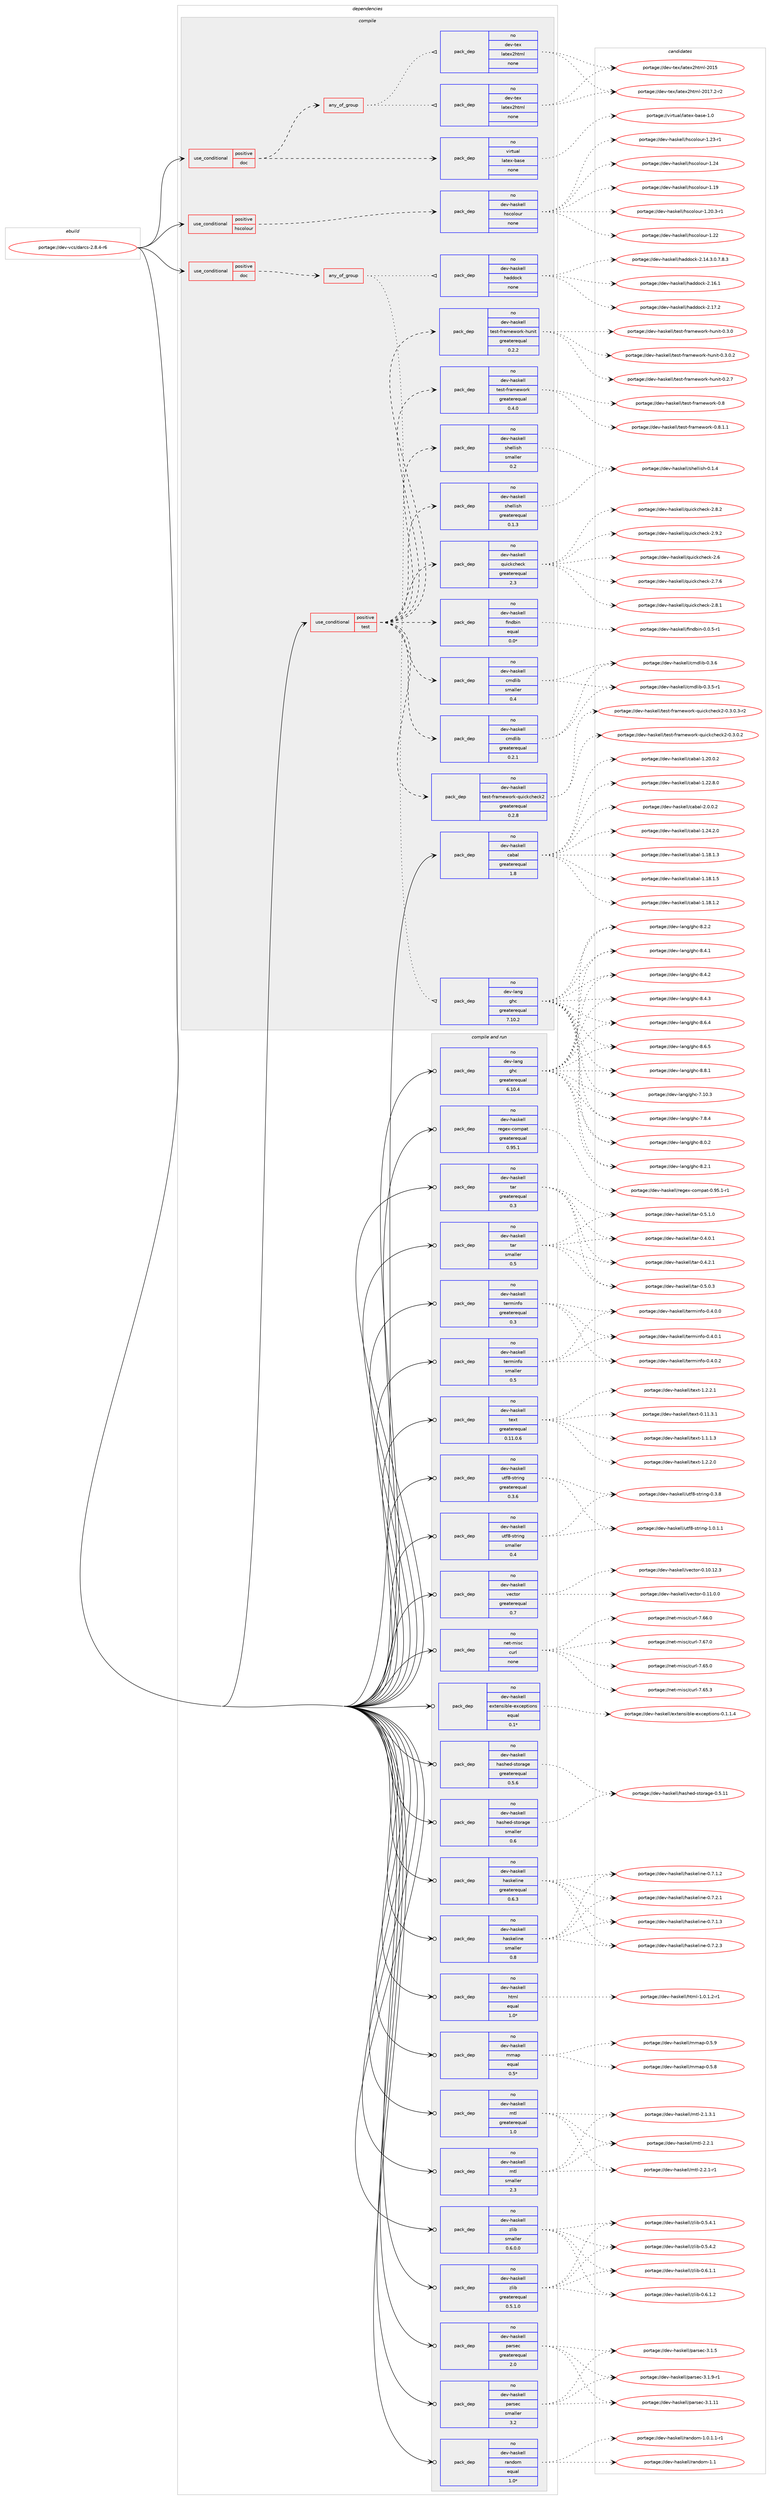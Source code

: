 digraph prolog {

# *************
# Graph options
# *************

newrank=true;
concentrate=true;
compound=true;
graph [rankdir=LR,fontname=Helvetica,fontsize=10,ranksep=1.5];#, ranksep=2.5, nodesep=0.2];
edge  [arrowhead=vee];
node  [fontname=Helvetica,fontsize=10];

# **********
# The ebuild
# **********

subgraph cluster_leftcol {
color=gray;
rank=same;
label=<<i>ebuild</i>>;
id [label="portage://dev-vcs/darcs-2.8.4-r6", color=red, width=4, href="../dev-vcs/darcs-2.8.4-r6.svg"];
}

# ****************
# The dependencies
# ****************

subgraph cluster_midcol {
color=gray;
label=<<i>dependencies</i>>;
subgraph cluster_compile {
fillcolor="#eeeeee";
style=filled;
label=<<i>compile</i>>;
subgraph cond72067 {
dependency266715 [label=<<TABLE BORDER="0" CELLBORDER="1" CELLSPACING="0" CELLPADDING="4"><TR><TD ROWSPAN="3" CELLPADDING="10">use_conditional</TD></TR><TR><TD>positive</TD></TR><TR><TD>doc</TD></TR></TABLE>>, shape=none, color=red];
subgraph any3662 {
dependency266716 [label=<<TABLE BORDER="0" CELLBORDER="1" CELLSPACING="0" CELLPADDING="4"><TR><TD CELLPADDING="10">any_of_group</TD></TR></TABLE>>, shape=none, color=red];subgraph pack190910 {
dependency266717 [label=<<TABLE BORDER="0" CELLBORDER="1" CELLSPACING="0" CELLPADDING="4" WIDTH="220"><TR><TD ROWSPAN="6" CELLPADDING="30">pack_dep</TD></TR><TR><TD WIDTH="110">no</TD></TR><TR><TD>dev-haskell</TD></TR><TR><TD>haddock</TD></TR><TR><TD>none</TD></TR><TR><TD></TD></TR></TABLE>>, shape=none, color=blue];
}
dependency266716:e -> dependency266717:w [weight=20,style="dotted",arrowhead="oinv"];
subgraph pack190911 {
dependency266718 [label=<<TABLE BORDER="0" CELLBORDER="1" CELLSPACING="0" CELLPADDING="4" WIDTH="220"><TR><TD ROWSPAN="6" CELLPADDING="30">pack_dep</TD></TR><TR><TD WIDTH="110">no</TD></TR><TR><TD>dev-lang</TD></TR><TR><TD>ghc</TD></TR><TR><TD>greaterequal</TD></TR><TR><TD>7.10.2</TD></TR></TABLE>>, shape=none, color=blue];
}
dependency266716:e -> dependency266718:w [weight=20,style="dotted",arrowhead="oinv"];
}
dependency266715:e -> dependency266716:w [weight=20,style="dashed",arrowhead="vee"];
}
id:e -> dependency266715:w [weight=20,style="solid",arrowhead="vee"];
subgraph cond72068 {
dependency266719 [label=<<TABLE BORDER="0" CELLBORDER="1" CELLSPACING="0" CELLPADDING="4"><TR><TD ROWSPAN="3" CELLPADDING="10">use_conditional</TD></TR><TR><TD>positive</TD></TR><TR><TD>doc</TD></TR></TABLE>>, shape=none, color=red];
subgraph pack190912 {
dependency266720 [label=<<TABLE BORDER="0" CELLBORDER="1" CELLSPACING="0" CELLPADDING="4" WIDTH="220"><TR><TD ROWSPAN="6" CELLPADDING="30">pack_dep</TD></TR><TR><TD WIDTH="110">no</TD></TR><TR><TD>virtual</TD></TR><TR><TD>latex-base</TD></TR><TR><TD>none</TD></TR><TR><TD></TD></TR></TABLE>>, shape=none, color=blue];
}
dependency266719:e -> dependency266720:w [weight=20,style="dashed",arrowhead="vee"];
subgraph any3663 {
dependency266721 [label=<<TABLE BORDER="0" CELLBORDER="1" CELLSPACING="0" CELLPADDING="4"><TR><TD CELLPADDING="10">any_of_group</TD></TR></TABLE>>, shape=none, color=red];subgraph pack190913 {
dependency266722 [label=<<TABLE BORDER="0" CELLBORDER="1" CELLSPACING="0" CELLPADDING="4" WIDTH="220"><TR><TD ROWSPAN="6" CELLPADDING="30">pack_dep</TD></TR><TR><TD WIDTH="110">no</TD></TR><TR><TD>dev-tex</TD></TR><TR><TD>latex2html</TD></TR><TR><TD>none</TD></TR><TR><TD></TD></TR></TABLE>>, shape=none, color=blue];
}
dependency266721:e -> dependency266722:w [weight=20,style="dotted",arrowhead="oinv"];
subgraph pack190914 {
dependency266723 [label=<<TABLE BORDER="0" CELLBORDER="1" CELLSPACING="0" CELLPADDING="4" WIDTH="220"><TR><TD ROWSPAN="6" CELLPADDING="30">pack_dep</TD></TR><TR><TD WIDTH="110">no</TD></TR><TR><TD>dev-tex</TD></TR><TR><TD>latex2html</TD></TR><TR><TD>none</TD></TR><TR><TD></TD></TR></TABLE>>, shape=none, color=blue];
}
dependency266721:e -> dependency266723:w [weight=20,style="dotted",arrowhead="oinv"];
}
dependency266719:e -> dependency266721:w [weight=20,style="dashed",arrowhead="vee"];
}
id:e -> dependency266719:w [weight=20,style="solid",arrowhead="vee"];
subgraph cond72069 {
dependency266724 [label=<<TABLE BORDER="0" CELLBORDER="1" CELLSPACING="0" CELLPADDING="4"><TR><TD ROWSPAN="3" CELLPADDING="10">use_conditional</TD></TR><TR><TD>positive</TD></TR><TR><TD>hscolour</TD></TR></TABLE>>, shape=none, color=red];
subgraph pack190915 {
dependency266725 [label=<<TABLE BORDER="0" CELLBORDER="1" CELLSPACING="0" CELLPADDING="4" WIDTH="220"><TR><TD ROWSPAN="6" CELLPADDING="30">pack_dep</TD></TR><TR><TD WIDTH="110">no</TD></TR><TR><TD>dev-haskell</TD></TR><TR><TD>hscolour</TD></TR><TR><TD>none</TD></TR><TR><TD></TD></TR></TABLE>>, shape=none, color=blue];
}
dependency266724:e -> dependency266725:w [weight=20,style="dashed",arrowhead="vee"];
}
id:e -> dependency266724:w [weight=20,style="solid",arrowhead="vee"];
subgraph cond72070 {
dependency266726 [label=<<TABLE BORDER="0" CELLBORDER="1" CELLSPACING="0" CELLPADDING="4"><TR><TD ROWSPAN="3" CELLPADDING="10">use_conditional</TD></TR><TR><TD>positive</TD></TR><TR><TD>test</TD></TR></TABLE>>, shape=none, color=red];
subgraph pack190916 {
dependency266727 [label=<<TABLE BORDER="0" CELLBORDER="1" CELLSPACING="0" CELLPADDING="4" WIDTH="220"><TR><TD ROWSPAN="6" CELLPADDING="30">pack_dep</TD></TR><TR><TD WIDTH="110">no</TD></TR><TR><TD>dev-haskell</TD></TR><TR><TD>cmdlib</TD></TR><TR><TD>greaterequal</TD></TR><TR><TD>0.2.1</TD></TR></TABLE>>, shape=none, color=blue];
}
dependency266726:e -> dependency266727:w [weight=20,style="dashed",arrowhead="vee"];
subgraph pack190917 {
dependency266728 [label=<<TABLE BORDER="0" CELLBORDER="1" CELLSPACING="0" CELLPADDING="4" WIDTH="220"><TR><TD ROWSPAN="6" CELLPADDING="30">pack_dep</TD></TR><TR><TD WIDTH="110">no</TD></TR><TR><TD>dev-haskell</TD></TR><TR><TD>cmdlib</TD></TR><TR><TD>smaller</TD></TR><TR><TD>0.4</TD></TR></TABLE>>, shape=none, color=blue];
}
dependency266726:e -> dependency266728:w [weight=20,style="dashed",arrowhead="vee"];
subgraph pack190918 {
dependency266729 [label=<<TABLE BORDER="0" CELLBORDER="1" CELLSPACING="0" CELLPADDING="4" WIDTH="220"><TR><TD ROWSPAN="6" CELLPADDING="30">pack_dep</TD></TR><TR><TD WIDTH="110">no</TD></TR><TR><TD>dev-haskell</TD></TR><TR><TD>findbin</TD></TR><TR><TD>equal</TD></TR><TR><TD>0.0*</TD></TR></TABLE>>, shape=none, color=blue];
}
dependency266726:e -> dependency266729:w [weight=20,style="dashed",arrowhead="vee"];
subgraph pack190919 {
dependency266730 [label=<<TABLE BORDER="0" CELLBORDER="1" CELLSPACING="0" CELLPADDING="4" WIDTH="220"><TR><TD ROWSPAN="6" CELLPADDING="30">pack_dep</TD></TR><TR><TD WIDTH="110">no</TD></TR><TR><TD>dev-haskell</TD></TR><TR><TD>quickcheck</TD></TR><TR><TD>greaterequal</TD></TR><TR><TD>2.3</TD></TR></TABLE>>, shape=none, color=blue];
}
dependency266726:e -> dependency266730:w [weight=20,style="dashed",arrowhead="vee"];
subgraph pack190920 {
dependency266731 [label=<<TABLE BORDER="0" CELLBORDER="1" CELLSPACING="0" CELLPADDING="4" WIDTH="220"><TR><TD ROWSPAN="6" CELLPADDING="30">pack_dep</TD></TR><TR><TD WIDTH="110">no</TD></TR><TR><TD>dev-haskell</TD></TR><TR><TD>shellish</TD></TR><TR><TD>greaterequal</TD></TR><TR><TD>0.1.3</TD></TR></TABLE>>, shape=none, color=blue];
}
dependency266726:e -> dependency266731:w [weight=20,style="dashed",arrowhead="vee"];
subgraph pack190921 {
dependency266732 [label=<<TABLE BORDER="0" CELLBORDER="1" CELLSPACING="0" CELLPADDING="4" WIDTH="220"><TR><TD ROWSPAN="6" CELLPADDING="30">pack_dep</TD></TR><TR><TD WIDTH="110">no</TD></TR><TR><TD>dev-haskell</TD></TR><TR><TD>shellish</TD></TR><TR><TD>smaller</TD></TR><TR><TD>0.2</TD></TR></TABLE>>, shape=none, color=blue];
}
dependency266726:e -> dependency266732:w [weight=20,style="dashed",arrowhead="vee"];
subgraph pack190922 {
dependency266733 [label=<<TABLE BORDER="0" CELLBORDER="1" CELLSPACING="0" CELLPADDING="4" WIDTH="220"><TR><TD ROWSPAN="6" CELLPADDING="30">pack_dep</TD></TR><TR><TD WIDTH="110">no</TD></TR><TR><TD>dev-haskell</TD></TR><TR><TD>test-framework</TD></TR><TR><TD>greaterequal</TD></TR><TR><TD>0.4.0</TD></TR></TABLE>>, shape=none, color=blue];
}
dependency266726:e -> dependency266733:w [weight=20,style="dashed",arrowhead="vee"];
subgraph pack190923 {
dependency266734 [label=<<TABLE BORDER="0" CELLBORDER="1" CELLSPACING="0" CELLPADDING="4" WIDTH="220"><TR><TD ROWSPAN="6" CELLPADDING="30">pack_dep</TD></TR><TR><TD WIDTH="110">no</TD></TR><TR><TD>dev-haskell</TD></TR><TR><TD>test-framework-hunit</TD></TR><TR><TD>greaterequal</TD></TR><TR><TD>0.2.2</TD></TR></TABLE>>, shape=none, color=blue];
}
dependency266726:e -> dependency266734:w [weight=20,style="dashed",arrowhead="vee"];
subgraph pack190924 {
dependency266735 [label=<<TABLE BORDER="0" CELLBORDER="1" CELLSPACING="0" CELLPADDING="4" WIDTH="220"><TR><TD ROWSPAN="6" CELLPADDING="30">pack_dep</TD></TR><TR><TD WIDTH="110">no</TD></TR><TR><TD>dev-haskell</TD></TR><TR><TD>test-framework-quickcheck2</TD></TR><TR><TD>greaterequal</TD></TR><TR><TD>0.2.8</TD></TR></TABLE>>, shape=none, color=blue];
}
dependency266726:e -> dependency266735:w [weight=20,style="dashed",arrowhead="vee"];
}
id:e -> dependency266726:w [weight=20,style="solid",arrowhead="vee"];
subgraph pack190925 {
dependency266736 [label=<<TABLE BORDER="0" CELLBORDER="1" CELLSPACING="0" CELLPADDING="4" WIDTH="220"><TR><TD ROWSPAN="6" CELLPADDING="30">pack_dep</TD></TR><TR><TD WIDTH="110">no</TD></TR><TR><TD>dev-haskell</TD></TR><TR><TD>cabal</TD></TR><TR><TD>greaterequal</TD></TR><TR><TD>1.8</TD></TR></TABLE>>, shape=none, color=blue];
}
id:e -> dependency266736:w [weight=20,style="solid",arrowhead="vee"];
}
subgraph cluster_compileandrun {
fillcolor="#eeeeee";
style=filled;
label=<<i>compile and run</i>>;
subgraph pack190926 {
dependency266737 [label=<<TABLE BORDER="0" CELLBORDER="1" CELLSPACING="0" CELLPADDING="4" WIDTH="220"><TR><TD ROWSPAN="6" CELLPADDING="30">pack_dep</TD></TR><TR><TD WIDTH="110">no</TD></TR><TR><TD>dev-haskell</TD></TR><TR><TD>extensible-exceptions</TD></TR><TR><TD>equal</TD></TR><TR><TD>0.1*</TD></TR></TABLE>>, shape=none, color=blue];
}
id:e -> dependency266737:w [weight=20,style="solid",arrowhead="odotvee"];
subgraph pack190927 {
dependency266738 [label=<<TABLE BORDER="0" CELLBORDER="1" CELLSPACING="0" CELLPADDING="4" WIDTH="220"><TR><TD ROWSPAN="6" CELLPADDING="30">pack_dep</TD></TR><TR><TD WIDTH="110">no</TD></TR><TR><TD>dev-haskell</TD></TR><TR><TD>hashed-storage</TD></TR><TR><TD>greaterequal</TD></TR><TR><TD>0.5.6</TD></TR></TABLE>>, shape=none, color=blue];
}
id:e -> dependency266738:w [weight=20,style="solid",arrowhead="odotvee"];
subgraph pack190928 {
dependency266739 [label=<<TABLE BORDER="0" CELLBORDER="1" CELLSPACING="0" CELLPADDING="4" WIDTH="220"><TR><TD ROWSPAN="6" CELLPADDING="30">pack_dep</TD></TR><TR><TD WIDTH="110">no</TD></TR><TR><TD>dev-haskell</TD></TR><TR><TD>hashed-storage</TD></TR><TR><TD>smaller</TD></TR><TR><TD>0.6</TD></TR></TABLE>>, shape=none, color=blue];
}
id:e -> dependency266739:w [weight=20,style="solid",arrowhead="odotvee"];
subgraph pack190929 {
dependency266740 [label=<<TABLE BORDER="0" CELLBORDER="1" CELLSPACING="0" CELLPADDING="4" WIDTH="220"><TR><TD ROWSPAN="6" CELLPADDING="30">pack_dep</TD></TR><TR><TD WIDTH="110">no</TD></TR><TR><TD>dev-haskell</TD></TR><TR><TD>haskeline</TD></TR><TR><TD>greaterequal</TD></TR><TR><TD>0.6.3</TD></TR></TABLE>>, shape=none, color=blue];
}
id:e -> dependency266740:w [weight=20,style="solid",arrowhead="odotvee"];
subgraph pack190930 {
dependency266741 [label=<<TABLE BORDER="0" CELLBORDER="1" CELLSPACING="0" CELLPADDING="4" WIDTH="220"><TR><TD ROWSPAN="6" CELLPADDING="30">pack_dep</TD></TR><TR><TD WIDTH="110">no</TD></TR><TR><TD>dev-haskell</TD></TR><TR><TD>haskeline</TD></TR><TR><TD>smaller</TD></TR><TR><TD>0.8</TD></TR></TABLE>>, shape=none, color=blue];
}
id:e -> dependency266741:w [weight=20,style="solid",arrowhead="odotvee"];
subgraph pack190931 {
dependency266742 [label=<<TABLE BORDER="0" CELLBORDER="1" CELLSPACING="0" CELLPADDING="4" WIDTH="220"><TR><TD ROWSPAN="6" CELLPADDING="30">pack_dep</TD></TR><TR><TD WIDTH="110">no</TD></TR><TR><TD>dev-haskell</TD></TR><TR><TD>html</TD></TR><TR><TD>equal</TD></TR><TR><TD>1.0*</TD></TR></TABLE>>, shape=none, color=blue];
}
id:e -> dependency266742:w [weight=20,style="solid",arrowhead="odotvee"];
subgraph pack190932 {
dependency266743 [label=<<TABLE BORDER="0" CELLBORDER="1" CELLSPACING="0" CELLPADDING="4" WIDTH="220"><TR><TD ROWSPAN="6" CELLPADDING="30">pack_dep</TD></TR><TR><TD WIDTH="110">no</TD></TR><TR><TD>dev-haskell</TD></TR><TR><TD>mmap</TD></TR><TR><TD>equal</TD></TR><TR><TD>0.5*</TD></TR></TABLE>>, shape=none, color=blue];
}
id:e -> dependency266743:w [weight=20,style="solid",arrowhead="odotvee"];
subgraph pack190933 {
dependency266744 [label=<<TABLE BORDER="0" CELLBORDER="1" CELLSPACING="0" CELLPADDING="4" WIDTH="220"><TR><TD ROWSPAN="6" CELLPADDING="30">pack_dep</TD></TR><TR><TD WIDTH="110">no</TD></TR><TR><TD>dev-haskell</TD></TR><TR><TD>mtl</TD></TR><TR><TD>greaterequal</TD></TR><TR><TD>1.0</TD></TR></TABLE>>, shape=none, color=blue];
}
id:e -> dependency266744:w [weight=20,style="solid",arrowhead="odotvee"];
subgraph pack190934 {
dependency266745 [label=<<TABLE BORDER="0" CELLBORDER="1" CELLSPACING="0" CELLPADDING="4" WIDTH="220"><TR><TD ROWSPAN="6" CELLPADDING="30">pack_dep</TD></TR><TR><TD WIDTH="110">no</TD></TR><TR><TD>dev-haskell</TD></TR><TR><TD>mtl</TD></TR><TR><TD>smaller</TD></TR><TR><TD>2.3</TD></TR></TABLE>>, shape=none, color=blue];
}
id:e -> dependency266745:w [weight=20,style="solid",arrowhead="odotvee"];
subgraph pack190935 {
dependency266746 [label=<<TABLE BORDER="0" CELLBORDER="1" CELLSPACING="0" CELLPADDING="4" WIDTH="220"><TR><TD ROWSPAN="6" CELLPADDING="30">pack_dep</TD></TR><TR><TD WIDTH="110">no</TD></TR><TR><TD>dev-haskell</TD></TR><TR><TD>parsec</TD></TR><TR><TD>greaterequal</TD></TR><TR><TD>2.0</TD></TR></TABLE>>, shape=none, color=blue];
}
id:e -> dependency266746:w [weight=20,style="solid",arrowhead="odotvee"];
subgraph pack190936 {
dependency266747 [label=<<TABLE BORDER="0" CELLBORDER="1" CELLSPACING="0" CELLPADDING="4" WIDTH="220"><TR><TD ROWSPAN="6" CELLPADDING="30">pack_dep</TD></TR><TR><TD WIDTH="110">no</TD></TR><TR><TD>dev-haskell</TD></TR><TR><TD>parsec</TD></TR><TR><TD>smaller</TD></TR><TR><TD>3.2</TD></TR></TABLE>>, shape=none, color=blue];
}
id:e -> dependency266747:w [weight=20,style="solid",arrowhead="odotvee"];
subgraph pack190937 {
dependency266748 [label=<<TABLE BORDER="0" CELLBORDER="1" CELLSPACING="0" CELLPADDING="4" WIDTH="220"><TR><TD ROWSPAN="6" CELLPADDING="30">pack_dep</TD></TR><TR><TD WIDTH="110">no</TD></TR><TR><TD>dev-haskell</TD></TR><TR><TD>random</TD></TR><TR><TD>equal</TD></TR><TR><TD>1.0*</TD></TR></TABLE>>, shape=none, color=blue];
}
id:e -> dependency266748:w [weight=20,style="solid",arrowhead="odotvee"];
subgraph pack190938 {
dependency266749 [label=<<TABLE BORDER="0" CELLBORDER="1" CELLSPACING="0" CELLPADDING="4" WIDTH="220"><TR><TD ROWSPAN="6" CELLPADDING="30">pack_dep</TD></TR><TR><TD WIDTH="110">no</TD></TR><TR><TD>dev-haskell</TD></TR><TR><TD>regex-compat</TD></TR><TR><TD>greaterequal</TD></TR><TR><TD>0.95.1</TD></TR></TABLE>>, shape=none, color=blue];
}
id:e -> dependency266749:w [weight=20,style="solid",arrowhead="odotvee"];
subgraph pack190939 {
dependency266750 [label=<<TABLE BORDER="0" CELLBORDER="1" CELLSPACING="0" CELLPADDING="4" WIDTH="220"><TR><TD ROWSPAN="6" CELLPADDING="30">pack_dep</TD></TR><TR><TD WIDTH="110">no</TD></TR><TR><TD>dev-haskell</TD></TR><TR><TD>tar</TD></TR><TR><TD>greaterequal</TD></TR><TR><TD>0.3</TD></TR></TABLE>>, shape=none, color=blue];
}
id:e -> dependency266750:w [weight=20,style="solid",arrowhead="odotvee"];
subgraph pack190940 {
dependency266751 [label=<<TABLE BORDER="0" CELLBORDER="1" CELLSPACING="0" CELLPADDING="4" WIDTH="220"><TR><TD ROWSPAN="6" CELLPADDING="30">pack_dep</TD></TR><TR><TD WIDTH="110">no</TD></TR><TR><TD>dev-haskell</TD></TR><TR><TD>tar</TD></TR><TR><TD>smaller</TD></TR><TR><TD>0.5</TD></TR></TABLE>>, shape=none, color=blue];
}
id:e -> dependency266751:w [weight=20,style="solid",arrowhead="odotvee"];
subgraph pack190941 {
dependency266752 [label=<<TABLE BORDER="0" CELLBORDER="1" CELLSPACING="0" CELLPADDING="4" WIDTH="220"><TR><TD ROWSPAN="6" CELLPADDING="30">pack_dep</TD></TR><TR><TD WIDTH="110">no</TD></TR><TR><TD>dev-haskell</TD></TR><TR><TD>terminfo</TD></TR><TR><TD>greaterequal</TD></TR><TR><TD>0.3</TD></TR></TABLE>>, shape=none, color=blue];
}
id:e -> dependency266752:w [weight=20,style="solid",arrowhead="odotvee"];
subgraph pack190942 {
dependency266753 [label=<<TABLE BORDER="0" CELLBORDER="1" CELLSPACING="0" CELLPADDING="4" WIDTH="220"><TR><TD ROWSPAN="6" CELLPADDING="30">pack_dep</TD></TR><TR><TD WIDTH="110">no</TD></TR><TR><TD>dev-haskell</TD></TR><TR><TD>terminfo</TD></TR><TR><TD>smaller</TD></TR><TR><TD>0.5</TD></TR></TABLE>>, shape=none, color=blue];
}
id:e -> dependency266753:w [weight=20,style="solid",arrowhead="odotvee"];
subgraph pack190943 {
dependency266754 [label=<<TABLE BORDER="0" CELLBORDER="1" CELLSPACING="0" CELLPADDING="4" WIDTH="220"><TR><TD ROWSPAN="6" CELLPADDING="30">pack_dep</TD></TR><TR><TD WIDTH="110">no</TD></TR><TR><TD>dev-haskell</TD></TR><TR><TD>text</TD></TR><TR><TD>greaterequal</TD></TR><TR><TD>0.11.0.6</TD></TR></TABLE>>, shape=none, color=blue];
}
id:e -> dependency266754:w [weight=20,style="solid",arrowhead="odotvee"];
subgraph pack190944 {
dependency266755 [label=<<TABLE BORDER="0" CELLBORDER="1" CELLSPACING="0" CELLPADDING="4" WIDTH="220"><TR><TD ROWSPAN="6" CELLPADDING="30">pack_dep</TD></TR><TR><TD WIDTH="110">no</TD></TR><TR><TD>dev-haskell</TD></TR><TR><TD>utf8-string</TD></TR><TR><TD>greaterequal</TD></TR><TR><TD>0.3.6</TD></TR></TABLE>>, shape=none, color=blue];
}
id:e -> dependency266755:w [weight=20,style="solid",arrowhead="odotvee"];
subgraph pack190945 {
dependency266756 [label=<<TABLE BORDER="0" CELLBORDER="1" CELLSPACING="0" CELLPADDING="4" WIDTH="220"><TR><TD ROWSPAN="6" CELLPADDING="30">pack_dep</TD></TR><TR><TD WIDTH="110">no</TD></TR><TR><TD>dev-haskell</TD></TR><TR><TD>utf8-string</TD></TR><TR><TD>smaller</TD></TR><TR><TD>0.4</TD></TR></TABLE>>, shape=none, color=blue];
}
id:e -> dependency266756:w [weight=20,style="solid",arrowhead="odotvee"];
subgraph pack190946 {
dependency266757 [label=<<TABLE BORDER="0" CELLBORDER="1" CELLSPACING="0" CELLPADDING="4" WIDTH="220"><TR><TD ROWSPAN="6" CELLPADDING="30">pack_dep</TD></TR><TR><TD WIDTH="110">no</TD></TR><TR><TD>dev-haskell</TD></TR><TR><TD>vector</TD></TR><TR><TD>greaterequal</TD></TR><TR><TD>0.7</TD></TR></TABLE>>, shape=none, color=blue];
}
id:e -> dependency266757:w [weight=20,style="solid",arrowhead="odotvee"];
subgraph pack190947 {
dependency266758 [label=<<TABLE BORDER="0" CELLBORDER="1" CELLSPACING="0" CELLPADDING="4" WIDTH="220"><TR><TD ROWSPAN="6" CELLPADDING="30">pack_dep</TD></TR><TR><TD WIDTH="110">no</TD></TR><TR><TD>dev-haskell</TD></TR><TR><TD>zlib</TD></TR><TR><TD>greaterequal</TD></TR><TR><TD>0.5.1.0</TD></TR></TABLE>>, shape=none, color=blue];
}
id:e -> dependency266758:w [weight=20,style="solid",arrowhead="odotvee"];
subgraph pack190948 {
dependency266759 [label=<<TABLE BORDER="0" CELLBORDER="1" CELLSPACING="0" CELLPADDING="4" WIDTH="220"><TR><TD ROWSPAN="6" CELLPADDING="30">pack_dep</TD></TR><TR><TD WIDTH="110">no</TD></TR><TR><TD>dev-haskell</TD></TR><TR><TD>zlib</TD></TR><TR><TD>smaller</TD></TR><TR><TD>0.6.0.0</TD></TR></TABLE>>, shape=none, color=blue];
}
id:e -> dependency266759:w [weight=20,style="solid",arrowhead="odotvee"];
subgraph pack190949 {
dependency266760 [label=<<TABLE BORDER="0" CELLBORDER="1" CELLSPACING="0" CELLPADDING="4" WIDTH="220"><TR><TD ROWSPAN="6" CELLPADDING="30">pack_dep</TD></TR><TR><TD WIDTH="110">no</TD></TR><TR><TD>dev-lang</TD></TR><TR><TD>ghc</TD></TR><TR><TD>greaterequal</TD></TR><TR><TD>6.10.4</TD></TR></TABLE>>, shape=none, color=blue];
}
id:e -> dependency266760:w [weight=20,style="solid",arrowhead="odotvee"];
subgraph pack190950 {
dependency266761 [label=<<TABLE BORDER="0" CELLBORDER="1" CELLSPACING="0" CELLPADDING="4" WIDTH="220"><TR><TD ROWSPAN="6" CELLPADDING="30">pack_dep</TD></TR><TR><TD WIDTH="110">no</TD></TR><TR><TD>net-misc</TD></TR><TR><TD>curl</TD></TR><TR><TD>none</TD></TR><TR><TD></TD></TR></TABLE>>, shape=none, color=blue];
}
id:e -> dependency266761:w [weight=20,style="solid",arrowhead="odotvee"];
}
subgraph cluster_run {
fillcolor="#eeeeee";
style=filled;
label=<<i>run</i>>;
}
}

# **************
# The candidates
# **************

subgraph cluster_choices {
rank=same;
color=gray;
label=<<i>candidates</i>>;

subgraph choice190910 {
color=black;
nodesep=1;
choiceportage1001011184510497115107101108108471049710010011199107455046495246514648465546564651 [label="portage://dev-haskell/haddock-2.14.3.0.7.8.3", color=red, width=4,href="../dev-haskell/haddock-2.14.3.0.7.8.3.svg"];
choiceportage100101118451049711510710110810847104971001001119910745504649544649 [label="portage://dev-haskell/haddock-2.16.1", color=red, width=4,href="../dev-haskell/haddock-2.16.1.svg"];
choiceportage100101118451049711510710110810847104971001001119910745504649554650 [label="portage://dev-haskell/haddock-2.17.2", color=red, width=4,href="../dev-haskell/haddock-2.17.2.svg"];
dependency266717:e -> choiceportage1001011184510497115107101108108471049710010011199107455046495246514648465546564651:w [style=dotted,weight="100"];
dependency266717:e -> choiceportage100101118451049711510710110810847104971001001119910745504649544649:w [style=dotted,weight="100"];
dependency266717:e -> choiceportage100101118451049711510710110810847104971001001119910745504649554650:w [style=dotted,weight="100"];
}
subgraph choice190911 {
color=black;
nodesep=1;
choiceportage1001011184510897110103471031049945554649484651 [label="portage://dev-lang/ghc-7.10.3", color=red, width=4,href="../dev-lang/ghc-7.10.3.svg"];
choiceportage10010111845108971101034710310499455546564652 [label="portage://dev-lang/ghc-7.8.4", color=red, width=4,href="../dev-lang/ghc-7.8.4.svg"];
choiceportage10010111845108971101034710310499455646484650 [label="portage://dev-lang/ghc-8.0.2", color=red, width=4,href="../dev-lang/ghc-8.0.2.svg"];
choiceportage10010111845108971101034710310499455646504649 [label="portage://dev-lang/ghc-8.2.1", color=red, width=4,href="../dev-lang/ghc-8.2.1.svg"];
choiceportage10010111845108971101034710310499455646504650 [label="portage://dev-lang/ghc-8.2.2", color=red, width=4,href="../dev-lang/ghc-8.2.2.svg"];
choiceportage10010111845108971101034710310499455646524649 [label="portage://dev-lang/ghc-8.4.1", color=red, width=4,href="../dev-lang/ghc-8.4.1.svg"];
choiceportage10010111845108971101034710310499455646524650 [label="portage://dev-lang/ghc-8.4.2", color=red, width=4,href="../dev-lang/ghc-8.4.2.svg"];
choiceportage10010111845108971101034710310499455646524651 [label="portage://dev-lang/ghc-8.4.3", color=red, width=4,href="../dev-lang/ghc-8.4.3.svg"];
choiceportage10010111845108971101034710310499455646544652 [label="portage://dev-lang/ghc-8.6.4", color=red, width=4,href="../dev-lang/ghc-8.6.4.svg"];
choiceportage10010111845108971101034710310499455646544653 [label="portage://dev-lang/ghc-8.6.5", color=red, width=4,href="../dev-lang/ghc-8.6.5.svg"];
choiceportage10010111845108971101034710310499455646564649 [label="portage://dev-lang/ghc-8.8.1", color=red, width=4,href="../dev-lang/ghc-8.8.1.svg"];
dependency266718:e -> choiceportage1001011184510897110103471031049945554649484651:w [style=dotted,weight="100"];
dependency266718:e -> choiceportage10010111845108971101034710310499455546564652:w [style=dotted,weight="100"];
dependency266718:e -> choiceportage10010111845108971101034710310499455646484650:w [style=dotted,weight="100"];
dependency266718:e -> choiceportage10010111845108971101034710310499455646504649:w [style=dotted,weight="100"];
dependency266718:e -> choiceportage10010111845108971101034710310499455646504650:w [style=dotted,weight="100"];
dependency266718:e -> choiceportage10010111845108971101034710310499455646524649:w [style=dotted,weight="100"];
dependency266718:e -> choiceportage10010111845108971101034710310499455646524650:w [style=dotted,weight="100"];
dependency266718:e -> choiceportage10010111845108971101034710310499455646524651:w [style=dotted,weight="100"];
dependency266718:e -> choiceportage10010111845108971101034710310499455646544652:w [style=dotted,weight="100"];
dependency266718:e -> choiceportage10010111845108971101034710310499455646544653:w [style=dotted,weight="100"];
dependency266718:e -> choiceportage10010111845108971101034710310499455646564649:w [style=dotted,weight="100"];
}
subgraph choice190912 {
color=black;
nodesep=1;
choiceportage11810511411611797108471089711610112045989711510145494648 [label="portage://virtual/latex-base-1.0", color=red, width=4,href="../virtual/latex-base-1.0.svg"];
dependency266720:e -> choiceportage11810511411611797108471089711610112045989711510145494648:w [style=dotted,weight="100"];
}
subgraph choice190913 {
color=black;
nodesep=1;
choiceportage100101118451161011204710897116101120501041161091084550484953 [label="portage://dev-tex/latex2html-2015", color=red, width=4,href="../dev-tex/latex2html-2015.svg"];
choiceportage10010111845116101120471089711610112050104116109108455048495546504511450 [label="portage://dev-tex/latex2html-2017.2-r2", color=red, width=4,href="../dev-tex/latex2html-2017.2-r2.svg"];
dependency266722:e -> choiceportage100101118451161011204710897116101120501041161091084550484953:w [style=dotted,weight="100"];
dependency266722:e -> choiceportage10010111845116101120471089711610112050104116109108455048495546504511450:w [style=dotted,weight="100"];
}
subgraph choice190914 {
color=black;
nodesep=1;
choiceportage100101118451161011204710897116101120501041161091084550484953 [label="portage://dev-tex/latex2html-2015", color=red, width=4,href="../dev-tex/latex2html-2015.svg"];
choiceportage10010111845116101120471089711610112050104116109108455048495546504511450 [label="portage://dev-tex/latex2html-2017.2-r2", color=red, width=4,href="../dev-tex/latex2html-2017.2-r2.svg"];
dependency266723:e -> choiceportage100101118451161011204710897116101120501041161091084550484953:w [style=dotted,weight="100"];
dependency266723:e -> choiceportage10010111845116101120471089711610112050104116109108455048495546504511450:w [style=dotted,weight="100"];
}
subgraph choice190915 {
color=black;
nodesep=1;
choiceportage100101118451049711510710110810847104115991111081111171144549464957 [label="portage://dev-haskell/hscolour-1.19", color=red, width=4,href="../dev-haskell/hscolour-1.19.svg"];
choiceportage10010111845104971151071011081084710411599111108111117114454946504846514511449 [label="portage://dev-haskell/hscolour-1.20.3-r1", color=red, width=4,href="../dev-haskell/hscolour-1.20.3-r1.svg"];
choiceportage100101118451049711510710110810847104115991111081111171144549465050 [label="portage://dev-haskell/hscolour-1.22", color=red, width=4,href="../dev-haskell/hscolour-1.22.svg"];
choiceportage1001011184510497115107101108108471041159911110811111711445494650514511449 [label="portage://dev-haskell/hscolour-1.23-r1", color=red, width=4,href="../dev-haskell/hscolour-1.23-r1.svg"];
choiceportage100101118451049711510710110810847104115991111081111171144549465052 [label="portage://dev-haskell/hscolour-1.24", color=red, width=4,href="../dev-haskell/hscolour-1.24.svg"];
dependency266725:e -> choiceportage100101118451049711510710110810847104115991111081111171144549464957:w [style=dotted,weight="100"];
dependency266725:e -> choiceportage10010111845104971151071011081084710411599111108111117114454946504846514511449:w [style=dotted,weight="100"];
dependency266725:e -> choiceportage100101118451049711510710110810847104115991111081111171144549465050:w [style=dotted,weight="100"];
dependency266725:e -> choiceportage1001011184510497115107101108108471041159911110811111711445494650514511449:w [style=dotted,weight="100"];
dependency266725:e -> choiceportage100101118451049711510710110810847104115991111081111171144549465052:w [style=dotted,weight="100"];
}
subgraph choice190916 {
color=black;
nodesep=1;
choiceportage10010111845104971151071011081084799109100108105984548465146534511449 [label="portage://dev-haskell/cmdlib-0.3.5-r1", color=red, width=4,href="../dev-haskell/cmdlib-0.3.5-r1.svg"];
choiceportage1001011184510497115107101108108479910910010810598454846514654 [label="portage://dev-haskell/cmdlib-0.3.6", color=red, width=4,href="../dev-haskell/cmdlib-0.3.6.svg"];
dependency266727:e -> choiceportage10010111845104971151071011081084799109100108105984548465146534511449:w [style=dotted,weight="100"];
dependency266727:e -> choiceportage1001011184510497115107101108108479910910010810598454846514654:w [style=dotted,weight="100"];
}
subgraph choice190917 {
color=black;
nodesep=1;
choiceportage10010111845104971151071011081084799109100108105984548465146534511449 [label="portage://dev-haskell/cmdlib-0.3.5-r1", color=red, width=4,href="../dev-haskell/cmdlib-0.3.5-r1.svg"];
choiceportage1001011184510497115107101108108479910910010810598454846514654 [label="portage://dev-haskell/cmdlib-0.3.6", color=red, width=4,href="../dev-haskell/cmdlib-0.3.6.svg"];
dependency266728:e -> choiceportage10010111845104971151071011081084799109100108105984548465146534511449:w [style=dotted,weight="100"];
dependency266728:e -> choiceportage1001011184510497115107101108108479910910010810598454846514654:w [style=dotted,weight="100"];
}
subgraph choice190918 {
color=black;
nodesep=1;
choiceportage100101118451049711510710110810847102105110100981051104548464846534511449 [label="portage://dev-haskell/findbin-0.0.5-r1", color=red, width=4,href="../dev-haskell/findbin-0.0.5-r1.svg"];
dependency266729:e -> choiceportage100101118451049711510710110810847102105110100981051104548464846534511449:w [style=dotted,weight="100"];
}
subgraph choice190919 {
color=black;
nodesep=1;
choiceportage10010111845104971151071011081084711311710599107991041019910745504654 [label="portage://dev-haskell/quickcheck-2.6", color=red, width=4,href="../dev-haskell/quickcheck-2.6.svg"];
choiceportage100101118451049711510710110810847113117105991079910410199107455046554654 [label="portage://dev-haskell/quickcheck-2.7.6", color=red, width=4,href="../dev-haskell/quickcheck-2.7.6.svg"];
choiceportage100101118451049711510710110810847113117105991079910410199107455046564649 [label="portage://dev-haskell/quickcheck-2.8.1", color=red, width=4,href="../dev-haskell/quickcheck-2.8.1.svg"];
choiceportage100101118451049711510710110810847113117105991079910410199107455046564650 [label="portage://dev-haskell/quickcheck-2.8.2", color=red, width=4,href="../dev-haskell/quickcheck-2.8.2.svg"];
choiceportage100101118451049711510710110810847113117105991079910410199107455046574650 [label="portage://dev-haskell/quickcheck-2.9.2", color=red, width=4,href="../dev-haskell/quickcheck-2.9.2.svg"];
dependency266730:e -> choiceportage10010111845104971151071011081084711311710599107991041019910745504654:w [style=dotted,weight="100"];
dependency266730:e -> choiceportage100101118451049711510710110810847113117105991079910410199107455046554654:w [style=dotted,weight="100"];
dependency266730:e -> choiceportage100101118451049711510710110810847113117105991079910410199107455046564649:w [style=dotted,weight="100"];
dependency266730:e -> choiceportage100101118451049711510710110810847113117105991079910410199107455046564650:w [style=dotted,weight="100"];
dependency266730:e -> choiceportage100101118451049711510710110810847113117105991079910410199107455046574650:w [style=dotted,weight="100"];
}
subgraph choice190920 {
color=black;
nodesep=1;
choiceportage100101118451049711510710110810847115104101108108105115104454846494652 [label="portage://dev-haskell/shellish-0.1.4", color=red, width=4,href="../dev-haskell/shellish-0.1.4.svg"];
dependency266731:e -> choiceportage100101118451049711510710110810847115104101108108105115104454846494652:w [style=dotted,weight="100"];
}
subgraph choice190921 {
color=black;
nodesep=1;
choiceportage100101118451049711510710110810847115104101108108105115104454846494652 [label="portage://dev-haskell/shellish-0.1.4", color=red, width=4,href="../dev-haskell/shellish-0.1.4.svg"];
dependency266732:e -> choiceportage100101118451049711510710110810847115104101108108105115104454846494652:w [style=dotted,weight="100"];
}
subgraph choice190922 {
color=black;
nodesep=1;
choiceportage100101118451049711510710110810847116101115116451021149710910111911111410745484656 [label="portage://dev-haskell/test-framework-0.8", color=red, width=4,href="../dev-haskell/test-framework-0.8.svg"];
choiceportage10010111845104971151071011081084711610111511645102114971091011191111141074548465646494649 [label="portage://dev-haskell/test-framework-0.8.1.1", color=red, width=4,href="../dev-haskell/test-framework-0.8.1.1.svg"];
dependency266733:e -> choiceportage100101118451049711510710110810847116101115116451021149710910111911111410745484656:w [style=dotted,weight="100"];
dependency266733:e -> choiceportage10010111845104971151071011081084711610111511645102114971091011191111141074548465646494649:w [style=dotted,weight="100"];
}
subgraph choice190923 {
color=black;
nodesep=1;
choiceportage100101118451049711510710110810847116101115116451021149710910111911111410745104117110105116454846504655 [label="portage://dev-haskell/test-framework-hunit-0.2.7", color=red, width=4,href="../dev-haskell/test-framework-hunit-0.2.7.svg"];
choiceportage100101118451049711510710110810847116101115116451021149710910111911111410745104117110105116454846514648 [label="portage://dev-haskell/test-framework-hunit-0.3.0", color=red, width=4,href="../dev-haskell/test-framework-hunit-0.3.0.svg"];
choiceportage1001011184510497115107101108108471161011151164510211497109101119111114107451041171101051164548465146484650 [label="portage://dev-haskell/test-framework-hunit-0.3.0.2", color=red, width=4,href="../dev-haskell/test-framework-hunit-0.3.0.2.svg"];
dependency266734:e -> choiceportage100101118451049711510710110810847116101115116451021149710910111911111410745104117110105116454846504655:w [style=dotted,weight="100"];
dependency266734:e -> choiceportage100101118451049711510710110810847116101115116451021149710910111911111410745104117110105116454846514648:w [style=dotted,weight="100"];
dependency266734:e -> choiceportage1001011184510497115107101108108471161011151164510211497109101119111114107451041171101051164548465146484650:w [style=dotted,weight="100"];
}
subgraph choice190924 {
color=black;
nodesep=1;
choiceportage100101118451049711510710110810847116101115116451021149710910111911111410745113117105991079910410199107504548465146484650 [label="portage://dev-haskell/test-framework-quickcheck2-0.3.0.2", color=red, width=4,href="../dev-haskell/test-framework-quickcheck2-0.3.0.2.svg"];
choiceportage1001011184510497115107101108108471161011151164510211497109101119111114107451131171059910799104101991075045484651464846514511450 [label="portage://dev-haskell/test-framework-quickcheck2-0.3.0.3-r2", color=red, width=4,href="../dev-haskell/test-framework-quickcheck2-0.3.0.3-r2.svg"];
dependency266735:e -> choiceportage100101118451049711510710110810847116101115116451021149710910111911111410745113117105991079910410199107504548465146484650:w [style=dotted,weight="100"];
dependency266735:e -> choiceportage1001011184510497115107101108108471161011151164510211497109101119111114107451131171059910799104101991075045484651464846514511450:w [style=dotted,weight="100"];
}
subgraph choice190925 {
color=black;
nodesep=1;
choiceportage10010111845104971151071011081084799979897108454946495646494650 [label="portage://dev-haskell/cabal-1.18.1.2", color=red, width=4,href="../dev-haskell/cabal-1.18.1.2.svg"];
choiceportage10010111845104971151071011081084799979897108454946495646494651 [label="portage://dev-haskell/cabal-1.18.1.3", color=red, width=4,href="../dev-haskell/cabal-1.18.1.3.svg"];
choiceportage10010111845104971151071011081084799979897108454946495646494653 [label="portage://dev-haskell/cabal-1.18.1.5", color=red, width=4,href="../dev-haskell/cabal-1.18.1.5.svg"];
choiceportage10010111845104971151071011081084799979897108454946504846484650 [label="portage://dev-haskell/cabal-1.20.0.2", color=red, width=4,href="../dev-haskell/cabal-1.20.0.2.svg"];
choiceportage10010111845104971151071011081084799979897108454946505046564648 [label="portage://dev-haskell/cabal-1.22.8.0", color=red, width=4,href="../dev-haskell/cabal-1.22.8.0.svg"];
choiceportage10010111845104971151071011081084799979897108454946505246504648 [label="portage://dev-haskell/cabal-1.24.2.0", color=red, width=4,href="../dev-haskell/cabal-1.24.2.0.svg"];
choiceportage100101118451049711510710110810847999798971084550464846484650 [label="portage://dev-haskell/cabal-2.0.0.2", color=red, width=4,href="../dev-haskell/cabal-2.0.0.2.svg"];
dependency266736:e -> choiceportage10010111845104971151071011081084799979897108454946495646494650:w [style=dotted,weight="100"];
dependency266736:e -> choiceportage10010111845104971151071011081084799979897108454946495646494651:w [style=dotted,weight="100"];
dependency266736:e -> choiceportage10010111845104971151071011081084799979897108454946495646494653:w [style=dotted,weight="100"];
dependency266736:e -> choiceportage10010111845104971151071011081084799979897108454946504846484650:w [style=dotted,weight="100"];
dependency266736:e -> choiceportage10010111845104971151071011081084799979897108454946505046564648:w [style=dotted,weight="100"];
dependency266736:e -> choiceportage10010111845104971151071011081084799979897108454946505246504648:w [style=dotted,weight="100"];
dependency266736:e -> choiceportage100101118451049711510710110810847999798971084550464846484650:w [style=dotted,weight="100"];
}
subgraph choice190926 {
color=black;
nodesep=1;
choiceportage1001011184510497115107101108108471011201161011101151059810810145101120991011121161051111101154548464946494652 [label="portage://dev-haskell/extensible-exceptions-0.1.1.4", color=red, width=4,href="../dev-haskell/extensible-exceptions-0.1.1.4.svg"];
dependency266737:e -> choiceportage1001011184510497115107101108108471011201161011101151059810810145101120991011121161051111101154548464946494652:w [style=dotted,weight="100"];
}
subgraph choice190927 {
color=black;
nodesep=1;
choiceportage10010111845104971151071011081084710497115104101100451151161111149710310145484653464949 [label="portage://dev-haskell/hashed-storage-0.5.11", color=red, width=4,href="../dev-haskell/hashed-storage-0.5.11.svg"];
dependency266738:e -> choiceportage10010111845104971151071011081084710497115104101100451151161111149710310145484653464949:w [style=dotted,weight="100"];
}
subgraph choice190928 {
color=black;
nodesep=1;
choiceportage10010111845104971151071011081084710497115104101100451151161111149710310145484653464949 [label="portage://dev-haskell/hashed-storage-0.5.11", color=red, width=4,href="../dev-haskell/hashed-storage-0.5.11.svg"];
dependency266739:e -> choiceportage10010111845104971151071011081084710497115104101100451151161111149710310145484653464949:w [style=dotted,weight="100"];
}
subgraph choice190929 {
color=black;
nodesep=1;
choiceportage100101118451049711510710110810847104971151071011081051101014548465546494650 [label="portage://dev-haskell/haskeline-0.7.1.2", color=red, width=4,href="../dev-haskell/haskeline-0.7.1.2.svg"];
choiceportage100101118451049711510710110810847104971151071011081051101014548465546494651 [label="portage://dev-haskell/haskeline-0.7.1.3", color=red, width=4,href="../dev-haskell/haskeline-0.7.1.3.svg"];
choiceportage100101118451049711510710110810847104971151071011081051101014548465546504649 [label="portage://dev-haskell/haskeline-0.7.2.1", color=red, width=4,href="../dev-haskell/haskeline-0.7.2.1.svg"];
choiceportage100101118451049711510710110810847104971151071011081051101014548465546504651 [label="portage://dev-haskell/haskeline-0.7.2.3", color=red, width=4,href="../dev-haskell/haskeline-0.7.2.3.svg"];
dependency266740:e -> choiceportage100101118451049711510710110810847104971151071011081051101014548465546494650:w [style=dotted,weight="100"];
dependency266740:e -> choiceportage100101118451049711510710110810847104971151071011081051101014548465546494651:w [style=dotted,weight="100"];
dependency266740:e -> choiceportage100101118451049711510710110810847104971151071011081051101014548465546504649:w [style=dotted,weight="100"];
dependency266740:e -> choiceportage100101118451049711510710110810847104971151071011081051101014548465546504651:w [style=dotted,weight="100"];
}
subgraph choice190930 {
color=black;
nodesep=1;
choiceportage100101118451049711510710110810847104971151071011081051101014548465546494650 [label="portage://dev-haskell/haskeline-0.7.1.2", color=red, width=4,href="../dev-haskell/haskeline-0.7.1.2.svg"];
choiceportage100101118451049711510710110810847104971151071011081051101014548465546494651 [label="portage://dev-haskell/haskeline-0.7.1.3", color=red, width=4,href="../dev-haskell/haskeline-0.7.1.3.svg"];
choiceportage100101118451049711510710110810847104971151071011081051101014548465546504649 [label="portage://dev-haskell/haskeline-0.7.2.1", color=red, width=4,href="../dev-haskell/haskeline-0.7.2.1.svg"];
choiceportage100101118451049711510710110810847104971151071011081051101014548465546504651 [label="portage://dev-haskell/haskeline-0.7.2.3", color=red, width=4,href="../dev-haskell/haskeline-0.7.2.3.svg"];
dependency266741:e -> choiceportage100101118451049711510710110810847104971151071011081051101014548465546494650:w [style=dotted,weight="100"];
dependency266741:e -> choiceportage100101118451049711510710110810847104971151071011081051101014548465546494651:w [style=dotted,weight="100"];
dependency266741:e -> choiceportage100101118451049711510710110810847104971151071011081051101014548465546504649:w [style=dotted,weight="100"];
dependency266741:e -> choiceportage100101118451049711510710110810847104971151071011081051101014548465546504651:w [style=dotted,weight="100"];
}
subgraph choice190931 {
color=black;
nodesep=1;
choiceportage10010111845104971151071011081084710411610910845494648464946504511449 [label="portage://dev-haskell/html-1.0.1.2-r1", color=red, width=4,href="../dev-haskell/html-1.0.1.2-r1.svg"];
dependency266742:e -> choiceportage10010111845104971151071011081084710411610910845494648464946504511449:w [style=dotted,weight="100"];
}
subgraph choice190932 {
color=black;
nodesep=1;
choiceportage10010111845104971151071011081084710910997112454846534656 [label="portage://dev-haskell/mmap-0.5.8", color=red, width=4,href="../dev-haskell/mmap-0.5.8.svg"];
choiceportage10010111845104971151071011081084710910997112454846534657 [label="portage://dev-haskell/mmap-0.5.9", color=red, width=4,href="../dev-haskell/mmap-0.5.9.svg"];
dependency266743:e -> choiceportage10010111845104971151071011081084710910997112454846534656:w [style=dotted,weight="100"];
dependency266743:e -> choiceportage10010111845104971151071011081084710910997112454846534657:w [style=dotted,weight="100"];
}
subgraph choice190933 {
color=black;
nodesep=1;
choiceportage1001011184510497115107101108108471091161084550464946514649 [label="portage://dev-haskell/mtl-2.1.3.1", color=red, width=4,href="../dev-haskell/mtl-2.1.3.1.svg"];
choiceportage100101118451049711510710110810847109116108455046504649 [label="portage://dev-haskell/mtl-2.2.1", color=red, width=4,href="../dev-haskell/mtl-2.2.1.svg"];
choiceportage1001011184510497115107101108108471091161084550465046494511449 [label="portage://dev-haskell/mtl-2.2.1-r1", color=red, width=4,href="../dev-haskell/mtl-2.2.1-r1.svg"];
dependency266744:e -> choiceportage1001011184510497115107101108108471091161084550464946514649:w [style=dotted,weight="100"];
dependency266744:e -> choiceportage100101118451049711510710110810847109116108455046504649:w [style=dotted,weight="100"];
dependency266744:e -> choiceportage1001011184510497115107101108108471091161084550465046494511449:w [style=dotted,weight="100"];
}
subgraph choice190934 {
color=black;
nodesep=1;
choiceportage1001011184510497115107101108108471091161084550464946514649 [label="portage://dev-haskell/mtl-2.1.3.1", color=red, width=4,href="../dev-haskell/mtl-2.1.3.1.svg"];
choiceportage100101118451049711510710110810847109116108455046504649 [label="portage://dev-haskell/mtl-2.2.1", color=red, width=4,href="../dev-haskell/mtl-2.2.1.svg"];
choiceportage1001011184510497115107101108108471091161084550465046494511449 [label="portage://dev-haskell/mtl-2.2.1-r1", color=red, width=4,href="../dev-haskell/mtl-2.2.1-r1.svg"];
dependency266745:e -> choiceportage1001011184510497115107101108108471091161084550464946514649:w [style=dotted,weight="100"];
dependency266745:e -> choiceportage100101118451049711510710110810847109116108455046504649:w [style=dotted,weight="100"];
dependency266745:e -> choiceportage1001011184510497115107101108108471091161084550465046494511449:w [style=dotted,weight="100"];
}
subgraph choice190935 {
color=black;
nodesep=1;
choiceportage100101118451049711510710110810847112971141151019945514649464949 [label="portage://dev-haskell/parsec-3.1.11", color=red, width=4,href="../dev-haskell/parsec-3.1.11.svg"];
choiceportage1001011184510497115107101108108471129711411510199455146494653 [label="portage://dev-haskell/parsec-3.1.5", color=red, width=4,href="../dev-haskell/parsec-3.1.5.svg"];
choiceportage10010111845104971151071011081084711297114115101994551464946574511449 [label="portage://dev-haskell/parsec-3.1.9-r1", color=red, width=4,href="../dev-haskell/parsec-3.1.9-r1.svg"];
dependency266746:e -> choiceportage100101118451049711510710110810847112971141151019945514649464949:w [style=dotted,weight="100"];
dependency266746:e -> choiceportage1001011184510497115107101108108471129711411510199455146494653:w [style=dotted,weight="100"];
dependency266746:e -> choiceportage10010111845104971151071011081084711297114115101994551464946574511449:w [style=dotted,weight="100"];
}
subgraph choice190936 {
color=black;
nodesep=1;
choiceportage100101118451049711510710110810847112971141151019945514649464949 [label="portage://dev-haskell/parsec-3.1.11", color=red, width=4,href="../dev-haskell/parsec-3.1.11.svg"];
choiceportage1001011184510497115107101108108471129711411510199455146494653 [label="portage://dev-haskell/parsec-3.1.5", color=red, width=4,href="../dev-haskell/parsec-3.1.5.svg"];
choiceportage10010111845104971151071011081084711297114115101994551464946574511449 [label="portage://dev-haskell/parsec-3.1.9-r1", color=red, width=4,href="../dev-haskell/parsec-3.1.9-r1.svg"];
dependency266747:e -> choiceportage100101118451049711510710110810847112971141151019945514649464949:w [style=dotted,weight="100"];
dependency266747:e -> choiceportage1001011184510497115107101108108471129711411510199455146494653:w [style=dotted,weight="100"];
dependency266747:e -> choiceportage10010111845104971151071011081084711297114115101994551464946574511449:w [style=dotted,weight="100"];
}
subgraph choice190937 {
color=black;
nodesep=1;
choiceportage1001011184510497115107101108108471149711010011110945494648464946494511449 [label="portage://dev-haskell/random-1.0.1.1-r1", color=red, width=4,href="../dev-haskell/random-1.0.1.1-r1.svg"];
choiceportage1001011184510497115107101108108471149711010011110945494649 [label="portage://dev-haskell/random-1.1", color=red, width=4,href="../dev-haskell/random-1.1.svg"];
dependency266748:e -> choiceportage1001011184510497115107101108108471149711010011110945494648464946494511449:w [style=dotted,weight="100"];
dependency266748:e -> choiceportage1001011184510497115107101108108471149711010011110945494649:w [style=dotted,weight="100"];
}
subgraph choice190938 {
color=black;
nodesep=1;
choiceportage100101118451049711510710110810847114101103101120459911110911297116454846575346494511449 [label="portage://dev-haskell/regex-compat-0.95.1-r1", color=red, width=4,href="../dev-haskell/regex-compat-0.95.1-r1.svg"];
dependency266749:e -> choiceportage100101118451049711510710110810847114101103101120459911110911297116454846575346494511449:w [style=dotted,weight="100"];
}
subgraph choice190939 {
color=black;
nodesep=1;
choiceportage100101118451049711510710110810847116971144548465246484649 [label="portage://dev-haskell/tar-0.4.0.1", color=red, width=4,href="../dev-haskell/tar-0.4.0.1.svg"];
choiceportage100101118451049711510710110810847116971144548465246504649 [label="portage://dev-haskell/tar-0.4.2.1", color=red, width=4,href="../dev-haskell/tar-0.4.2.1.svg"];
choiceportage100101118451049711510710110810847116971144548465346484651 [label="portage://dev-haskell/tar-0.5.0.3", color=red, width=4,href="../dev-haskell/tar-0.5.0.3.svg"];
choiceportage100101118451049711510710110810847116971144548465346494648 [label="portage://dev-haskell/tar-0.5.1.0", color=red, width=4,href="../dev-haskell/tar-0.5.1.0.svg"];
dependency266750:e -> choiceportage100101118451049711510710110810847116971144548465246484649:w [style=dotted,weight="100"];
dependency266750:e -> choiceportage100101118451049711510710110810847116971144548465246504649:w [style=dotted,weight="100"];
dependency266750:e -> choiceportage100101118451049711510710110810847116971144548465346484651:w [style=dotted,weight="100"];
dependency266750:e -> choiceportage100101118451049711510710110810847116971144548465346494648:w [style=dotted,weight="100"];
}
subgraph choice190940 {
color=black;
nodesep=1;
choiceportage100101118451049711510710110810847116971144548465246484649 [label="portage://dev-haskell/tar-0.4.0.1", color=red, width=4,href="../dev-haskell/tar-0.4.0.1.svg"];
choiceportage100101118451049711510710110810847116971144548465246504649 [label="portage://dev-haskell/tar-0.4.2.1", color=red, width=4,href="../dev-haskell/tar-0.4.2.1.svg"];
choiceportage100101118451049711510710110810847116971144548465346484651 [label="portage://dev-haskell/tar-0.5.0.3", color=red, width=4,href="../dev-haskell/tar-0.5.0.3.svg"];
choiceportage100101118451049711510710110810847116971144548465346494648 [label="portage://dev-haskell/tar-0.5.1.0", color=red, width=4,href="../dev-haskell/tar-0.5.1.0.svg"];
dependency266751:e -> choiceportage100101118451049711510710110810847116971144548465246484649:w [style=dotted,weight="100"];
dependency266751:e -> choiceportage100101118451049711510710110810847116971144548465246504649:w [style=dotted,weight="100"];
dependency266751:e -> choiceportage100101118451049711510710110810847116971144548465346484651:w [style=dotted,weight="100"];
dependency266751:e -> choiceportage100101118451049711510710110810847116971144548465346494648:w [style=dotted,weight="100"];
}
subgraph choice190941 {
color=black;
nodesep=1;
choiceportage1001011184510497115107101108108471161011141091051101021114548465246484648 [label="portage://dev-haskell/terminfo-0.4.0.0", color=red, width=4,href="../dev-haskell/terminfo-0.4.0.0.svg"];
choiceportage1001011184510497115107101108108471161011141091051101021114548465246484649 [label="portage://dev-haskell/terminfo-0.4.0.1", color=red, width=4,href="../dev-haskell/terminfo-0.4.0.1.svg"];
choiceportage1001011184510497115107101108108471161011141091051101021114548465246484650 [label="portage://dev-haskell/terminfo-0.4.0.2", color=red, width=4,href="../dev-haskell/terminfo-0.4.0.2.svg"];
dependency266752:e -> choiceportage1001011184510497115107101108108471161011141091051101021114548465246484648:w [style=dotted,weight="100"];
dependency266752:e -> choiceportage1001011184510497115107101108108471161011141091051101021114548465246484649:w [style=dotted,weight="100"];
dependency266752:e -> choiceportage1001011184510497115107101108108471161011141091051101021114548465246484650:w [style=dotted,weight="100"];
}
subgraph choice190942 {
color=black;
nodesep=1;
choiceportage1001011184510497115107101108108471161011141091051101021114548465246484648 [label="portage://dev-haskell/terminfo-0.4.0.0", color=red, width=4,href="../dev-haskell/terminfo-0.4.0.0.svg"];
choiceportage1001011184510497115107101108108471161011141091051101021114548465246484649 [label="portage://dev-haskell/terminfo-0.4.0.1", color=red, width=4,href="../dev-haskell/terminfo-0.4.0.1.svg"];
choiceportage1001011184510497115107101108108471161011141091051101021114548465246484650 [label="portage://dev-haskell/terminfo-0.4.0.2", color=red, width=4,href="../dev-haskell/terminfo-0.4.0.2.svg"];
dependency266753:e -> choiceportage1001011184510497115107101108108471161011141091051101021114548465246484648:w [style=dotted,weight="100"];
dependency266753:e -> choiceportage1001011184510497115107101108108471161011141091051101021114548465246484649:w [style=dotted,weight="100"];
dependency266753:e -> choiceportage1001011184510497115107101108108471161011141091051101021114548465246484650:w [style=dotted,weight="100"];
}
subgraph choice190943 {
color=black;
nodesep=1;
choiceportage100101118451049711510710110810847116101120116454846494946514649 [label="portage://dev-haskell/text-0.11.3.1", color=red, width=4,href="../dev-haskell/text-0.11.3.1.svg"];
choiceportage1001011184510497115107101108108471161011201164549464946494651 [label="portage://dev-haskell/text-1.1.1.3", color=red, width=4,href="../dev-haskell/text-1.1.1.3.svg"];
choiceportage1001011184510497115107101108108471161011201164549465046504648 [label="portage://dev-haskell/text-1.2.2.0", color=red, width=4,href="../dev-haskell/text-1.2.2.0.svg"];
choiceportage1001011184510497115107101108108471161011201164549465046504649 [label="portage://dev-haskell/text-1.2.2.1", color=red, width=4,href="../dev-haskell/text-1.2.2.1.svg"];
dependency266754:e -> choiceportage100101118451049711510710110810847116101120116454846494946514649:w [style=dotted,weight="100"];
dependency266754:e -> choiceportage1001011184510497115107101108108471161011201164549464946494651:w [style=dotted,weight="100"];
dependency266754:e -> choiceportage1001011184510497115107101108108471161011201164549465046504648:w [style=dotted,weight="100"];
dependency266754:e -> choiceportage1001011184510497115107101108108471161011201164549465046504649:w [style=dotted,weight="100"];
}
subgraph choice190944 {
color=black;
nodesep=1;
choiceportage1001011184510497115107101108108471171161025645115116114105110103454846514656 [label="portage://dev-haskell/utf8-string-0.3.8", color=red, width=4,href="../dev-haskell/utf8-string-0.3.8.svg"];
choiceportage10010111845104971151071011081084711711610256451151161141051101034549464846494649 [label="portage://dev-haskell/utf8-string-1.0.1.1", color=red, width=4,href="../dev-haskell/utf8-string-1.0.1.1.svg"];
dependency266755:e -> choiceportage1001011184510497115107101108108471171161025645115116114105110103454846514656:w [style=dotted,weight="100"];
dependency266755:e -> choiceportage10010111845104971151071011081084711711610256451151161141051101034549464846494649:w [style=dotted,weight="100"];
}
subgraph choice190945 {
color=black;
nodesep=1;
choiceportage1001011184510497115107101108108471171161025645115116114105110103454846514656 [label="portage://dev-haskell/utf8-string-0.3.8", color=red, width=4,href="../dev-haskell/utf8-string-0.3.8.svg"];
choiceportage10010111845104971151071011081084711711610256451151161141051101034549464846494649 [label="portage://dev-haskell/utf8-string-1.0.1.1", color=red, width=4,href="../dev-haskell/utf8-string-1.0.1.1.svg"];
dependency266756:e -> choiceportage1001011184510497115107101108108471171161025645115116114105110103454846514656:w [style=dotted,weight="100"];
dependency266756:e -> choiceportage10010111845104971151071011081084711711610256451151161141051101034549464846494649:w [style=dotted,weight="100"];
}
subgraph choice190946 {
color=black;
nodesep=1;
choiceportage1001011184510497115107101108108471181019911611111445484649484649504651 [label="portage://dev-haskell/vector-0.10.12.3", color=red, width=4,href="../dev-haskell/vector-0.10.12.3.svg"];
choiceportage10010111845104971151071011081084711810199116111114454846494946484648 [label="portage://dev-haskell/vector-0.11.0.0", color=red, width=4,href="../dev-haskell/vector-0.11.0.0.svg"];
dependency266757:e -> choiceportage1001011184510497115107101108108471181019911611111445484649484649504651:w [style=dotted,weight="100"];
dependency266757:e -> choiceportage10010111845104971151071011081084711810199116111114454846494946484648:w [style=dotted,weight="100"];
}
subgraph choice190947 {
color=black;
nodesep=1;
choiceportage100101118451049711510710110810847122108105984548465346524649 [label="portage://dev-haskell/zlib-0.5.4.1", color=red, width=4,href="../dev-haskell/zlib-0.5.4.1.svg"];
choiceportage100101118451049711510710110810847122108105984548465346524650 [label="portage://dev-haskell/zlib-0.5.4.2", color=red, width=4,href="../dev-haskell/zlib-0.5.4.2.svg"];
choiceportage100101118451049711510710110810847122108105984548465446494649 [label="portage://dev-haskell/zlib-0.6.1.1", color=red, width=4,href="../dev-haskell/zlib-0.6.1.1.svg"];
choiceportage100101118451049711510710110810847122108105984548465446494650 [label="portage://dev-haskell/zlib-0.6.1.2", color=red, width=4,href="../dev-haskell/zlib-0.6.1.2.svg"];
dependency266758:e -> choiceportage100101118451049711510710110810847122108105984548465346524649:w [style=dotted,weight="100"];
dependency266758:e -> choiceportage100101118451049711510710110810847122108105984548465346524650:w [style=dotted,weight="100"];
dependency266758:e -> choiceportage100101118451049711510710110810847122108105984548465446494649:w [style=dotted,weight="100"];
dependency266758:e -> choiceportage100101118451049711510710110810847122108105984548465446494650:w [style=dotted,weight="100"];
}
subgraph choice190948 {
color=black;
nodesep=1;
choiceportage100101118451049711510710110810847122108105984548465346524649 [label="portage://dev-haskell/zlib-0.5.4.1", color=red, width=4,href="../dev-haskell/zlib-0.5.4.1.svg"];
choiceportage100101118451049711510710110810847122108105984548465346524650 [label="portage://dev-haskell/zlib-0.5.4.2", color=red, width=4,href="../dev-haskell/zlib-0.5.4.2.svg"];
choiceportage100101118451049711510710110810847122108105984548465446494649 [label="portage://dev-haskell/zlib-0.6.1.1", color=red, width=4,href="../dev-haskell/zlib-0.6.1.1.svg"];
choiceportage100101118451049711510710110810847122108105984548465446494650 [label="portage://dev-haskell/zlib-0.6.1.2", color=red, width=4,href="../dev-haskell/zlib-0.6.1.2.svg"];
dependency266759:e -> choiceportage100101118451049711510710110810847122108105984548465346524649:w [style=dotted,weight="100"];
dependency266759:e -> choiceportage100101118451049711510710110810847122108105984548465346524650:w [style=dotted,weight="100"];
dependency266759:e -> choiceportage100101118451049711510710110810847122108105984548465446494649:w [style=dotted,weight="100"];
dependency266759:e -> choiceportage100101118451049711510710110810847122108105984548465446494650:w [style=dotted,weight="100"];
}
subgraph choice190949 {
color=black;
nodesep=1;
choiceportage1001011184510897110103471031049945554649484651 [label="portage://dev-lang/ghc-7.10.3", color=red, width=4,href="../dev-lang/ghc-7.10.3.svg"];
choiceportage10010111845108971101034710310499455546564652 [label="portage://dev-lang/ghc-7.8.4", color=red, width=4,href="../dev-lang/ghc-7.8.4.svg"];
choiceportage10010111845108971101034710310499455646484650 [label="portage://dev-lang/ghc-8.0.2", color=red, width=4,href="../dev-lang/ghc-8.0.2.svg"];
choiceportage10010111845108971101034710310499455646504649 [label="portage://dev-lang/ghc-8.2.1", color=red, width=4,href="../dev-lang/ghc-8.2.1.svg"];
choiceportage10010111845108971101034710310499455646504650 [label="portage://dev-lang/ghc-8.2.2", color=red, width=4,href="../dev-lang/ghc-8.2.2.svg"];
choiceportage10010111845108971101034710310499455646524649 [label="portage://dev-lang/ghc-8.4.1", color=red, width=4,href="../dev-lang/ghc-8.4.1.svg"];
choiceportage10010111845108971101034710310499455646524650 [label="portage://dev-lang/ghc-8.4.2", color=red, width=4,href="../dev-lang/ghc-8.4.2.svg"];
choiceportage10010111845108971101034710310499455646524651 [label="portage://dev-lang/ghc-8.4.3", color=red, width=4,href="../dev-lang/ghc-8.4.3.svg"];
choiceportage10010111845108971101034710310499455646544652 [label="portage://dev-lang/ghc-8.6.4", color=red, width=4,href="../dev-lang/ghc-8.6.4.svg"];
choiceportage10010111845108971101034710310499455646544653 [label="portage://dev-lang/ghc-8.6.5", color=red, width=4,href="../dev-lang/ghc-8.6.5.svg"];
choiceportage10010111845108971101034710310499455646564649 [label="portage://dev-lang/ghc-8.8.1", color=red, width=4,href="../dev-lang/ghc-8.8.1.svg"];
dependency266760:e -> choiceportage1001011184510897110103471031049945554649484651:w [style=dotted,weight="100"];
dependency266760:e -> choiceportage10010111845108971101034710310499455546564652:w [style=dotted,weight="100"];
dependency266760:e -> choiceportage10010111845108971101034710310499455646484650:w [style=dotted,weight="100"];
dependency266760:e -> choiceportage10010111845108971101034710310499455646504649:w [style=dotted,weight="100"];
dependency266760:e -> choiceportage10010111845108971101034710310499455646504650:w [style=dotted,weight="100"];
dependency266760:e -> choiceportage10010111845108971101034710310499455646524649:w [style=dotted,weight="100"];
dependency266760:e -> choiceportage10010111845108971101034710310499455646524650:w [style=dotted,weight="100"];
dependency266760:e -> choiceportage10010111845108971101034710310499455646524651:w [style=dotted,weight="100"];
dependency266760:e -> choiceportage10010111845108971101034710310499455646544652:w [style=dotted,weight="100"];
dependency266760:e -> choiceportage10010111845108971101034710310499455646544653:w [style=dotted,weight="100"];
dependency266760:e -> choiceportage10010111845108971101034710310499455646564649:w [style=dotted,weight="100"];
}
subgraph choice190950 {
color=black;
nodesep=1;
choiceportage1101011164510910511599479911711410845554654534648 [label="portage://net-misc/curl-7.65.0", color=red, width=4,href="../net-misc/curl-7.65.0.svg"];
choiceportage1101011164510910511599479911711410845554654534651 [label="portage://net-misc/curl-7.65.3", color=red, width=4,href="../net-misc/curl-7.65.3.svg"];
choiceportage1101011164510910511599479911711410845554654544648 [label="portage://net-misc/curl-7.66.0", color=red, width=4,href="../net-misc/curl-7.66.0.svg"];
choiceportage1101011164510910511599479911711410845554654554648 [label="portage://net-misc/curl-7.67.0", color=red, width=4,href="../net-misc/curl-7.67.0.svg"];
dependency266761:e -> choiceportage1101011164510910511599479911711410845554654534648:w [style=dotted,weight="100"];
dependency266761:e -> choiceportage1101011164510910511599479911711410845554654534651:w [style=dotted,weight="100"];
dependency266761:e -> choiceportage1101011164510910511599479911711410845554654544648:w [style=dotted,weight="100"];
dependency266761:e -> choiceportage1101011164510910511599479911711410845554654554648:w [style=dotted,weight="100"];
}
}

}
